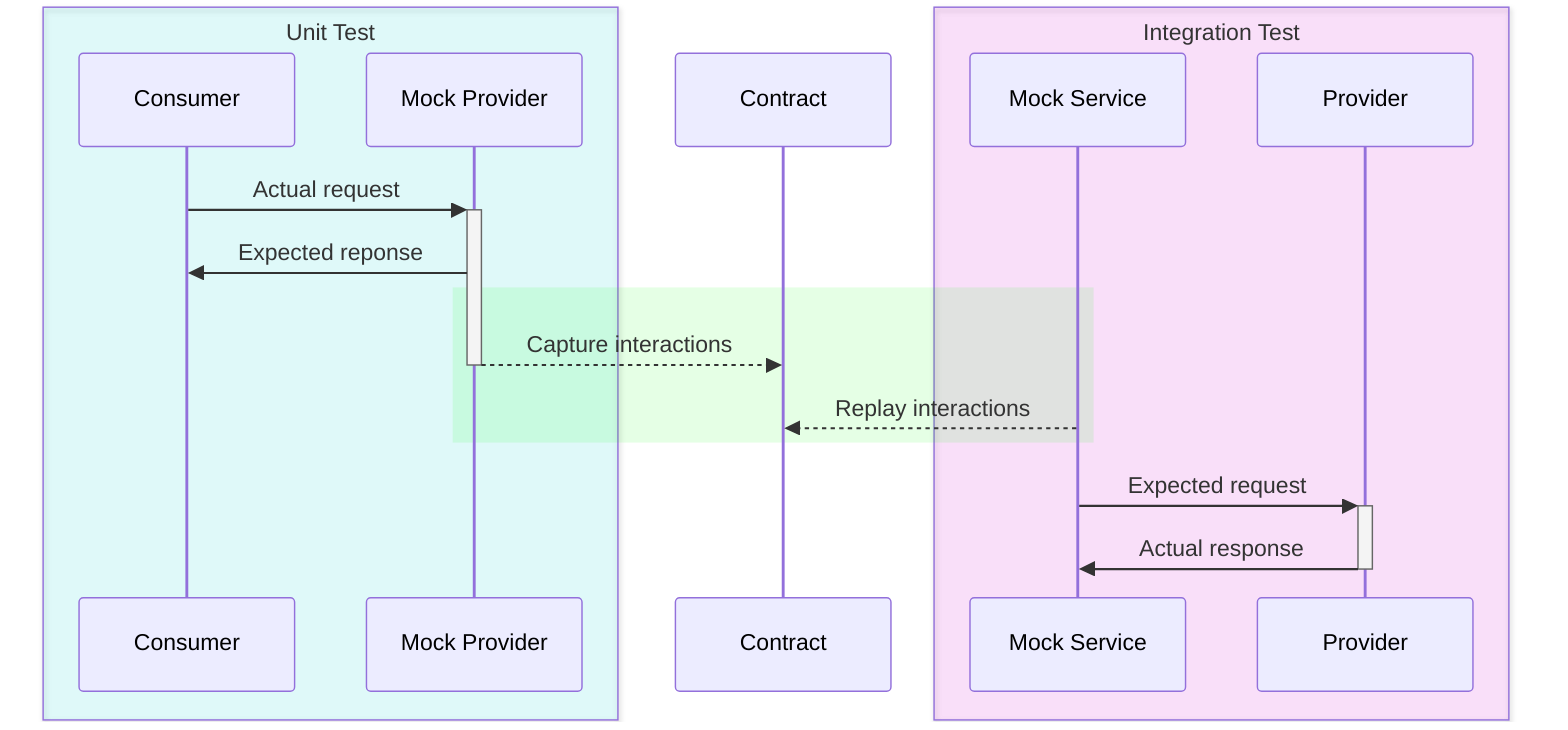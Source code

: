sequenceDiagram
    box rgba(0, 255, 255, .1) Unit Test
        participant Consumer
        participant Mock Provider
    end
    Consumer->>+Mock Provider: Actual request
    Mock Provider->>Consumer: Expected reponse
    rect rgba(0, 255, 0, .1)
        Mock Provider-->>-Contract: Capture interactions
        Mock Service-->>Contract: Replay interactions
    end
    box rgba(255, 0, 255, .1) Integration Test
        participant Mock Service
        participant Provider
    end
    Mock Service->>+Provider: Expected request
    Provider->>-Mock Service: Actual response